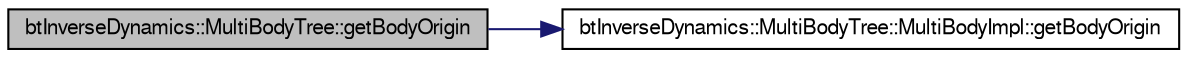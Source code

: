 digraph G
{
  bgcolor="transparent";
  edge [fontname="FreeSans",fontsize=10,labelfontname="FreeSans",labelfontsize=10];
  node [fontname="FreeSans",fontsize=10,shape=record];
  rankdir=LR;
  Node1 [label="btInverseDynamics::MultiBodyTree::getBodyOrigin",height=0.2,width=0.4,color="black", fillcolor="grey75", style="filled" fontcolor="black"];
  Node1 -> Node2 [color="midnightblue",fontsize=10,style="solid"];
  Node2 [label="btInverseDynamics::MultiBodyTree::MultiBodyImpl::getBodyOrigin",height=0.2,width=0.4,color="black",URL="$classbt_inverse_dynamics_1_1_multi_body_tree_1_1_multi_body_impl.html#efc23817afea0d39e6a3786a6f5ba504"];
}
